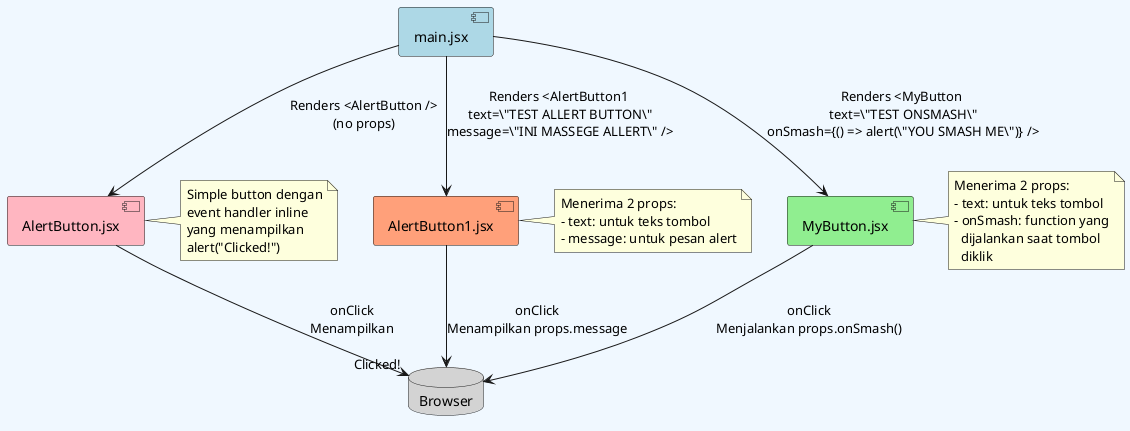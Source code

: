 @startuml Event Handler Flowchart

' Define styles
skinparam backgroundColor #f0f8ff
skinparam componentStyle uml2
skinparam defaultFontName Arial

' Define components
component "main.jsx" as main #LightBlue
component "AlertButton.jsx" as alertBtn #LightPink
component "AlertButton1.jsx" as alertBtn1 #LightSalmon
component "MyButton.jsx" as myBtn #LightGreen
database "Browser" as browser #LightGrey

' Main component renders all buttons
main --> alertBtn : Renders <AlertButton />\n(no props)
main --> alertBtn1 : Renders <AlertButton1 \ntext=\"TEST ALLERT BUTTON\"\nmessage=\"INI MASSEGE ALLERT\" /> 
main --> myBtn : Renders <MyButton \ntext=\"TEST ONSMASH\"\nonSmash={() => alert(\"YOU SMASH ME\")} />

' AlertButton implementation
note right of alertBtn
  Simple button dengan
  event handler inline
  yang menampilkan
  alert("Clicked!")
end note

' AlertButton1 implementation
note right of alertBtn1
  Menerima 2 props:
  - text: untuk teks tombol
  - message: untuk pesan alert
end note

' MyButton implementation
note right of myBtn
  Menerima 2 props:
  - text: untuk teks tombol
  - onSmash: function yang
    dijalankan saat tombol
    diklik
end note

' Event flow
alertBtn --> browser : onClick\nMenampilkan "Clicked!"
alertBtn1 --> browser : onClick\nMenampilkan props.message
myBtn --> browser : onClick\nMenjalankan props.onSmash()

@enduml